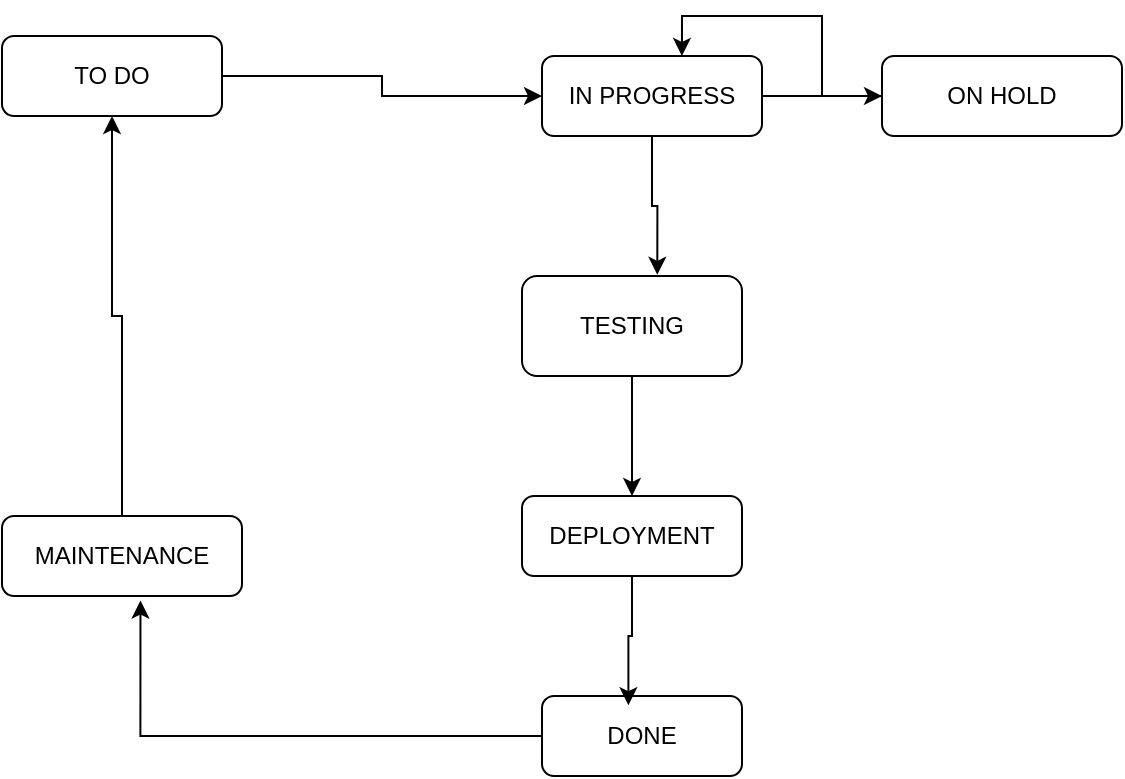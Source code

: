 <mxfile version="24.7.17">
  <diagram name="Page-1" id="NUJQiAEauW-dd4RwxvM8">
    <mxGraphModel dx="1050" dy="557" grid="1" gridSize="10" guides="1" tooltips="1" connect="1" arrows="1" fold="1" page="1" pageScale="1" pageWidth="850" pageHeight="1100" math="0" shadow="0">
      <root>
        <mxCell id="0" />
        <mxCell id="1" parent="0" />
        <mxCell id="D9Knp_aqtD7wAirKy7gn-11" style="edgeStyle=orthogonalEdgeStyle;rounded=0;orthogonalLoop=1;jettySize=auto;html=1;exitX=1;exitY=0.5;exitDx=0;exitDy=0;entryX=0;entryY=0.5;entryDx=0;entryDy=0;" parent="1" source="D9Knp_aqtD7wAirKy7gn-1" target="D9Knp_aqtD7wAirKy7gn-9" edge="1">
          <mxGeometry relative="1" as="geometry" />
        </mxCell>
        <mxCell id="D9Knp_aqtD7wAirKy7gn-1" value="TO DO" style="rounded=1;whiteSpace=wrap;html=1;" parent="1" vertex="1">
          <mxGeometry x="200" y="100" width="110" height="40" as="geometry" />
        </mxCell>
        <mxCell id="D9Knp_aqtD7wAirKy7gn-2" style="edgeStyle=orthogonalEdgeStyle;rounded=0;orthogonalLoop=1;jettySize=auto;html=1;exitX=1;exitY=1;exitDx=0;exitDy=0;" parent="1" source="D9Knp_aqtD7wAirKy7gn-1" target="D9Knp_aqtD7wAirKy7gn-1" edge="1">
          <mxGeometry relative="1" as="geometry">
            <Array as="points">
              <mxPoint x="310" y="130" />
              <mxPoint x="310" y="130" />
            </Array>
          </mxGeometry>
        </mxCell>
        <mxCell id="D9Knp_aqtD7wAirKy7gn-5" value="DEPLOYMENT" style="rounded=1;whiteSpace=wrap;html=1;" parent="1" vertex="1">
          <mxGeometry x="460" y="330" width="110" height="40" as="geometry" />
        </mxCell>
        <mxCell id="D9Knp_aqtD7wAirKy7gn-6" value="DONE" style="rounded=1;whiteSpace=wrap;html=1;" parent="1" vertex="1">
          <mxGeometry x="470" y="430" width="100" height="40" as="geometry" />
        </mxCell>
        <mxCell id="D9Knp_aqtD7wAirKy7gn-16" style="edgeStyle=orthogonalEdgeStyle;rounded=0;orthogonalLoop=1;jettySize=auto;html=1;entryX=0.5;entryY=1;entryDx=0;entryDy=0;" parent="1" source="D9Knp_aqtD7wAirKy7gn-7" target="D9Knp_aqtD7wAirKy7gn-1" edge="1">
          <mxGeometry relative="1" as="geometry" />
        </mxCell>
        <mxCell id="D9Knp_aqtD7wAirKy7gn-7" value="MAINTENANCE" style="rounded=1;whiteSpace=wrap;html=1;" parent="1" vertex="1">
          <mxGeometry x="200" y="340" width="120" height="40" as="geometry" />
        </mxCell>
        <mxCell id="D9Knp_aqtD7wAirKy7gn-19" style="edgeStyle=orthogonalEdgeStyle;rounded=0;orthogonalLoop=1;jettySize=auto;html=1;entryX=0;entryY=0.5;entryDx=0;entryDy=0;" parent="1" source="D9Knp_aqtD7wAirKy7gn-9" target="D9Knp_aqtD7wAirKy7gn-17" edge="1">
          <mxGeometry relative="1" as="geometry" />
        </mxCell>
        <mxCell id="D9Knp_aqtD7wAirKy7gn-9" value="IN PROGRESS" style="rounded=1;whiteSpace=wrap;html=1;" parent="1" vertex="1">
          <mxGeometry x="470" y="110" width="110" height="40" as="geometry" />
        </mxCell>
        <mxCell id="D9Knp_aqtD7wAirKy7gn-14" style="edgeStyle=orthogonalEdgeStyle;rounded=0;orthogonalLoop=1;jettySize=auto;html=1;exitX=0.5;exitY=1;exitDx=0;exitDy=0;entryX=0.432;entryY=0.115;entryDx=0;entryDy=0;entryPerimeter=0;" parent="1" source="D9Knp_aqtD7wAirKy7gn-5" target="D9Knp_aqtD7wAirKy7gn-6" edge="1">
          <mxGeometry relative="1" as="geometry" />
        </mxCell>
        <mxCell id="D9Knp_aqtD7wAirKy7gn-15" style="edgeStyle=orthogonalEdgeStyle;rounded=0;orthogonalLoop=1;jettySize=auto;html=1;exitX=0;exitY=0.5;exitDx=0;exitDy=0;entryX=0.577;entryY=1.057;entryDx=0;entryDy=0;entryPerimeter=0;" parent="1" source="D9Knp_aqtD7wAirKy7gn-6" target="D9Knp_aqtD7wAirKy7gn-7" edge="1">
          <mxGeometry relative="1" as="geometry" />
        </mxCell>
        <mxCell id="D9Knp_aqtD7wAirKy7gn-17" value="ON HOLD" style="rounded=1;whiteSpace=wrap;html=1;" parent="1" vertex="1">
          <mxGeometry x="640" y="110" width="120" height="40" as="geometry" />
        </mxCell>
        <mxCell id="D9Knp_aqtD7wAirKy7gn-24" style="edgeStyle=orthogonalEdgeStyle;rounded=0;orthogonalLoop=1;jettySize=auto;html=1;entryX=0.636;entryY=0;entryDx=0;entryDy=0;entryPerimeter=0;" parent="1" source="D9Knp_aqtD7wAirKy7gn-17" target="D9Knp_aqtD7wAirKy7gn-9" edge="1">
          <mxGeometry relative="1" as="geometry" />
        </mxCell>
        <mxCell id="D9Knp_aqtD7wAirKy7gn-27" style="edgeStyle=orthogonalEdgeStyle;rounded=0;orthogonalLoop=1;jettySize=auto;html=1;exitX=0.5;exitY=1;exitDx=0;exitDy=0;entryX=0.5;entryY=0;entryDx=0;entryDy=0;" parent="1" source="D9Knp_aqtD7wAirKy7gn-25" target="D9Knp_aqtD7wAirKy7gn-5" edge="1">
          <mxGeometry relative="1" as="geometry" />
        </mxCell>
        <mxCell id="D9Knp_aqtD7wAirKy7gn-25" value="TESTING" style="rounded=1;whiteSpace=wrap;html=1;" parent="1" vertex="1">
          <mxGeometry x="460" y="220" width="110" height="50" as="geometry" />
        </mxCell>
        <mxCell id="D9Knp_aqtD7wAirKy7gn-26" style="edgeStyle=orthogonalEdgeStyle;rounded=0;orthogonalLoop=1;jettySize=auto;html=1;exitX=0.5;exitY=1;exitDx=0;exitDy=0;entryX=0.615;entryY=-0.012;entryDx=0;entryDy=0;entryPerimeter=0;" parent="1" source="D9Knp_aqtD7wAirKy7gn-9" target="D9Knp_aqtD7wAirKy7gn-25" edge="1">
          <mxGeometry relative="1" as="geometry" />
        </mxCell>
      </root>
    </mxGraphModel>
  </diagram>
</mxfile>
